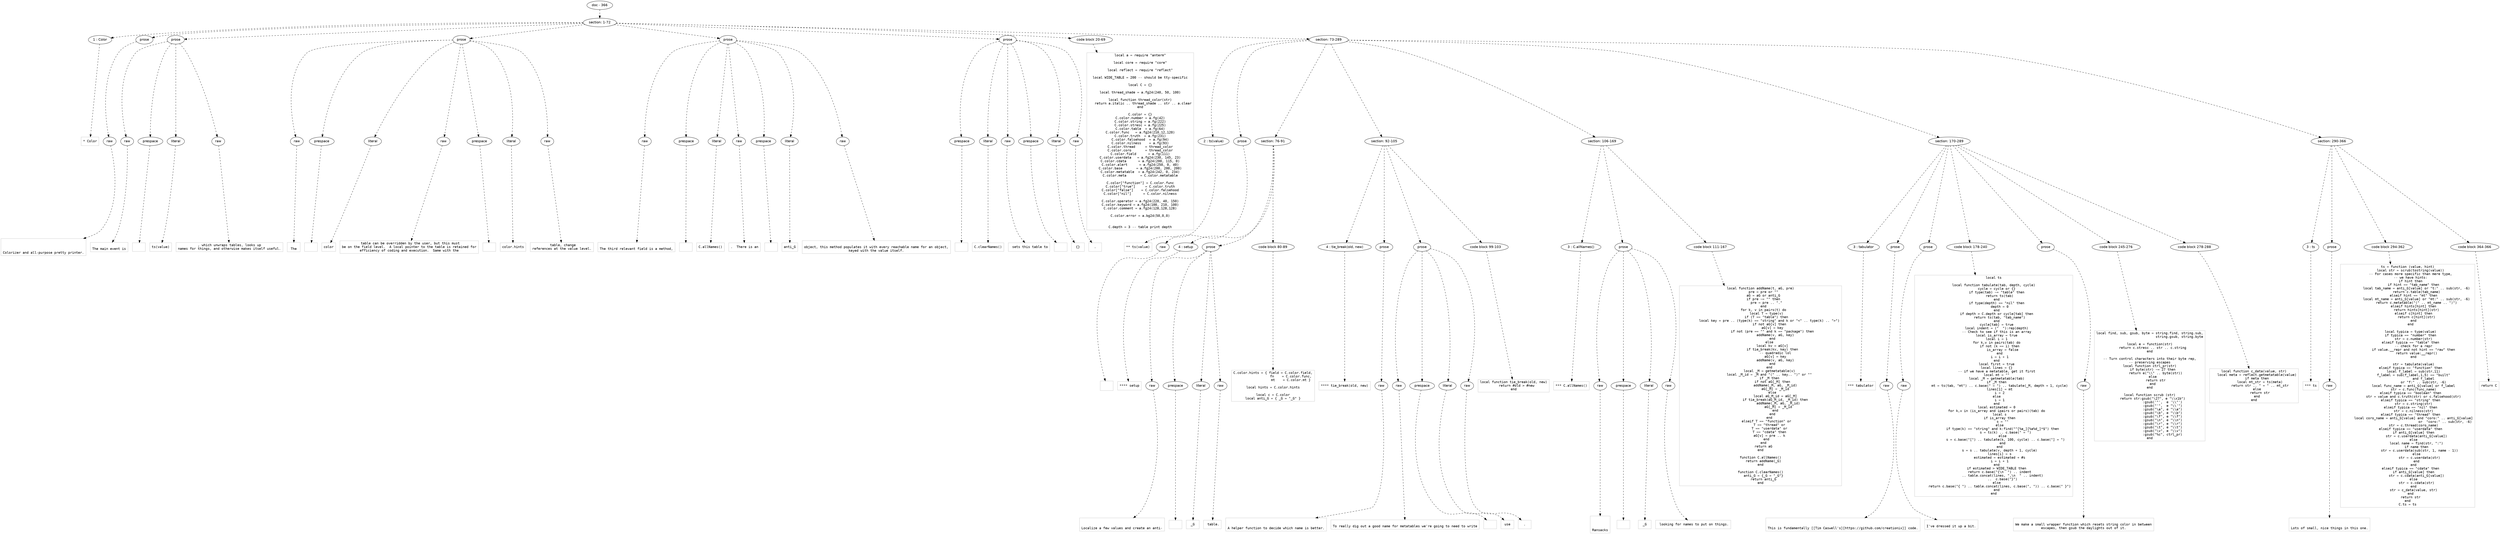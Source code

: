 digraph lpegNode {

node [fontname=Helvetica]
edge [style=dashed]

doc_0 [label="doc - 366"]


doc_0 -> { section_1}
{rank=same; section_1}

section_1 [label="section: 1-72"]


// END RANK doc_0

section_1 -> { header_2 prose_3 prose_4 prose_5 prose_6 prose_7 codeblock_8 section_9}
{rank=same; header_2 prose_3 prose_4 prose_5 prose_6 prose_7 codeblock_8 section_9}

header_2 [label="1 : Color"]

prose_3 [label="prose"]

prose_4 [label="prose"]

prose_5 [label="prose"]

prose_6 [label="prose"]

prose_7 [label="prose"]

codeblock_8 [label="code block 20-69"]

section_9 [label="section: 73-289"]


// END RANK section_1

header_2 -> leaf_10
leaf_10  [color=Gray,shape=rectangle,fontname=Inconsolata,label="* Color"]
// END RANK header_2

prose_3 -> { raw_11}
{rank=same; raw_11}

raw_11 [label="raw"]


// END RANK prose_3

raw_11 -> leaf_12
leaf_12  [color=Gray,shape=rectangle,fontname=Inconsolata,label="


Colorizer and all-purpose pretty printer.
"]
// END RANK raw_11

prose_4 -> { raw_13 prespace_14 literal_15 raw_16}
{rank=same; raw_13 prespace_14 literal_15 raw_16}

raw_13 [label="raw"]

prespace_14 [label="prespace"]

literal_15 [label="literal"]

raw_16 [label="raw"]


// END RANK prose_4

raw_13 -> leaf_17
leaf_17  [color=Gray,shape=rectangle,fontname=Inconsolata,label="
The main event is"]
// END RANK raw_13

prespace_14 -> leaf_18
leaf_18  [color=Gray,shape=rectangle,fontname=Inconsolata,label=" "]
// END RANK prespace_14

literal_15 -> leaf_19
leaf_19  [color=Gray,shape=rectangle,fontname=Inconsolata,label="ts(value)"]
// END RANK literal_15

raw_16 -> leaf_20
leaf_20  [color=Gray,shape=rectangle,fontname=Inconsolata,label=", which unwraps tables, looks up
names for things, and otherwise makes itself useful.
"]
// END RANK raw_16

prose_5 -> { raw_21 prespace_22 literal_23 raw_24 prespace_25 literal_26 raw_27}
{rank=same; raw_21 prespace_22 literal_23 raw_24 prespace_25 literal_26 raw_27}

raw_21 [label="raw"]

prespace_22 [label="prespace"]

literal_23 [label="literal"]

raw_24 [label="raw"]

prespace_25 [label="prespace"]

literal_26 [label="literal"]

raw_27 [label="raw"]


// END RANK prose_5

raw_21 -> leaf_28
leaf_28  [color=Gray,shape=rectangle,fontname=Inconsolata,label="
The"]
// END RANK raw_21

prespace_22 -> leaf_29
leaf_29  [color=Gray,shape=rectangle,fontname=Inconsolata,label=" "]
// END RANK prespace_22

literal_23 -> leaf_30
leaf_30  [color=Gray,shape=rectangle,fontname=Inconsolata,label="color"]
// END RANK literal_23

raw_24 -> leaf_31
leaf_31  [color=Gray,shape=rectangle,fontname=Inconsolata,label=" table can be overridden by the user, but this must
be on the field level.  A local pointer to the table is retained for
efficiency of coding and execution.  Same with the"]
// END RANK raw_24

prespace_25 -> leaf_32
leaf_32  [color=Gray,shape=rectangle,fontname=Inconsolata,label=" "]
// END RANK prespace_25

literal_26 -> leaf_33
leaf_33  [color=Gray,shape=rectangle,fontname=Inconsolata,label="color.hints"]
// END RANK literal_26

raw_27 -> leaf_34
leaf_34  [color=Gray,shape=rectangle,fontname=Inconsolata,label=" table, change
references at the value level.
"]
// END RANK raw_27

prose_6 -> { raw_35 prespace_36 literal_37 raw_38 prespace_39 literal_40 raw_41}
{rank=same; raw_35 prespace_36 literal_37 raw_38 prespace_39 literal_40 raw_41}

raw_35 [label="raw"]

prespace_36 [label="prespace"]

literal_37 [label="literal"]

raw_38 [label="raw"]

prespace_39 [label="prespace"]

literal_40 [label="literal"]

raw_41 [label="raw"]


// END RANK prose_6

raw_35 -> leaf_42
leaf_42  [color=Gray,shape=rectangle,fontname=Inconsolata,label="
The third relevant field is a method,"]
// END RANK raw_35

prespace_36 -> leaf_43
leaf_43  [color=Gray,shape=rectangle,fontname=Inconsolata,label=" "]
// END RANK prespace_36

literal_37 -> leaf_44
leaf_44  [color=Gray,shape=rectangle,fontname=Inconsolata,label="C.allNames()"]
// END RANK literal_37

raw_38 -> leaf_45
leaf_45  [color=Gray,shape=rectangle,fontname=Inconsolata,label=".  There is an"]
// END RANK raw_38

prespace_39 -> leaf_46
leaf_46  [color=Gray,shape=rectangle,fontname=Inconsolata,label=" "]
// END RANK prespace_39

literal_40 -> leaf_47
leaf_47  [color=Gray,shape=rectangle,fontname=Inconsolata,label="anti_G"]
// END RANK literal_40

raw_41 -> leaf_48
leaf_48  [color=Gray,shape=rectangle,fontname=Inconsolata,label="
object, this method populates it with every reachable name for an object,
keyed with the value itself.
"]
// END RANK raw_41

prose_7 -> { prespace_49 literal_50 raw_51 prespace_52 literal_53 raw_54}
{rank=same; prespace_49 literal_50 raw_51 prespace_52 literal_53 raw_54}

prespace_49 [label="prespace"]

literal_50 [label="literal"]

raw_51 [label="raw"]

prespace_52 [label="prespace"]

literal_53 [label="literal"]

raw_54 [label="raw"]


// END RANK prose_7

prespace_49 -> leaf_55
leaf_55  [color=Gray,shape=rectangle,fontname=Inconsolata,label=""]
// END RANK prespace_49

literal_50 -> leaf_56
leaf_56  [color=Gray,shape=rectangle,fontname=Inconsolata,label="C.clearNames()"]
// END RANK literal_50

raw_51 -> leaf_57
leaf_57  [color=Gray,shape=rectangle,fontname=Inconsolata,label=" sets this table to"]
// END RANK raw_51

prespace_52 -> leaf_58
leaf_58  [color=Gray,shape=rectangle,fontname=Inconsolata,label=" "]
// END RANK prespace_52

literal_53 -> leaf_59
leaf_59  [color=Gray,shape=rectangle,fontname=Inconsolata,label="{}"]
// END RANK literal_53

raw_54 -> leaf_60
leaf_60  [color=Gray,shape=rectangle,fontname=Inconsolata,label=".
"]
// END RANK raw_54

codeblock_8 -> leaf_61
leaf_61  [color=Gray,shape=rectangle,fontname=Inconsolata,label="local a = require \"anterm\"

local core = require \"core\"

local reflect = require \"reflect\"

local WIDE_TABLE = 200 -- should be tty-specific

local C = {}

local thread_shade = a.fg24(240, 50, 100)

local function thread_color(str)
   return a.italic .. thread_shade .. str .. a.clear
end

C.color = {}
C.color.number = a.fg(42)
C.color.string = a.fg(222)
C.color.stresc = a.fg(225)
C.color.table  = a.fg(64)
C.color.func   = a.fg24(210,12,120)
C.color.truth  = a.fg(231)
C.color.falsehood  = a.fg(94)
C.color.nilness    = a.fg(93)
C.color.thread     = thread_color
C.color.coro       = thread_color
C.color.field      = a.fg(111)
C.color.userdata   = a.fg24(230, 145, 23)
C.color.cdata      = a.fg24(200, 115, 0)
C.color.alert      = a.fg24(250, 0, 40)
C.color.base       = a.fg24(200, 200, 200)
C.color.metatable  = a.fg24(242, 0, 234)
C.color.meta       = C.color.metatable

C.color[\"function\"] = C.color.func
C.color[\"true\"]     = C.color.truth
C.color[\"false\"]    = C.color.falsehood
C.color[\"nil\"]      = C.color.nilness

C.color.operator = a.fg24(220, 40, 150)
C.color.keyword = a.fg24(100, 210, 100)
C.color.comment = a.fg24(128,128,128)

C.color.error = a.bg24(50,0,0)


C.depth = 3 -- table print depth"]
// END RANK codeblock_8

section_9 -> { header_62 prose_63 section_64 section_65 section_66 section_67 section_68}
{rank=same; header_62 prose_63 section_64 section_65 section_66 section_67 section_68}

header_62 [label="2 : ts(value)"]

prose_63 [label="prose"]

section_64 [label="section: 76-91"]

section_65 [label="section: 92-105"]

section_66 [label="section: 106-169"]

section_67 [label="section: 170-289"]

section_68 [label="section: 290-366"]


// END RANK section_9

header_62 -> leaf_69
leaf_69  [color=Gray,shape=rectangle,fontname=Inconsolata,label="** ts(value)"]
// END RANK header_62

prose_63 -> { raw_70}
{rank=same; raw_70}

raw_70 [label="raw"]


// END RANK prose_63

raw_70 -> leaf_71
leaf_71  [color=Gray,shape=rectangle,fontname=Inconsolata,label="

"]
// END RANK raw_70

section_64 -> { header_72 prose_73 codeblock_74}
{rank=same; header_72 prose_73 codeblock_74}

header_72 [label="4 : setup"]

prose_73 [label="prose"]

codeblock_74 [label="code block 80-89"]


// END RANK section_64

header_72 -> leaf_75
leaf_75  [color=Gray,shape=rectangle,fontname=Inconsolata,label="**** setup"]
// END RANK header_72

prose_73 -> { raw_76 prespace_77 literal_78 raw_79}
{rank=same; raw_76 prespace_77 literal_78 raw_79}

raw_76 [label="raw"]

prespace_77 [label="prespace"]

literal_78 [label="literal"]

raw_79 [label="raw"]


// END RANK prose_73

raw_76 -> leaf_80
leaf_80  [color=Gray,shape=rectangle,fontname=Inconsolata,label="

Localize a few values and create an anti-"]
// END RANK raw_76

prespace_77 -> leaf_81
leaf_81  [color=Gray,shape=rectangle,fontname=Inconsolata,label=" "]
// END RANK prespace_77

literal_78 -> leaf_82
leaf_82  [color=Gray,shape=rectangle,fontname=Inconsolata,label="_G"]
// END RANK literal_78

raw_79 -> leaf_83
leaf_83  [color=Gray,shape=rectangle,fontname=Inconsolata,label=" table.
"]
// END RANK raw_79

codeblock_74 -> leaf_84
leaf_84  [color=Gray,shape=rectangle,fontname=Inconsolata,label="C.color.hints = { field = C.color.field,
                  fn    = C.color.func,
                  mt    = C.color.mt }

local hints = C.color.hints

local c = C.color
local anti_G = { _G = \"_G\" }"]
// END RANK codeblock_74

section_65 -> { header_85 prose_86 prose_87 codeblock_88}
{rank=same; header_85 prose_86 prose_87 codeblock_88}

header_85 [label="4 : tie_break(old, new)"]

prose_86 [label="prose"]

prose_87 [label="prose"]

codeblock_88 [label="code block 99-103"]


// END RANK section_65

header_85 -> leaf_89
leaf_89  [color=Gray,shape=rectangle,fontname=Inconsolata,label="**** tie_break(old, new)"]
// END RANK header_85

prose_86 -> { raw_90}
{rank=same; raw_90}

raw_90 [label="raw"]


// END RANK prose_86

raw_90 -> leaf_91
leaf_91  [color=Gray,shape=rectangle,fontname=Inconsolata,label="

A helper function to decide which name is better.
"]
// END RANK raw_90

prose_87 -> { raw_92 prespace_93 literal_94 raw_95}
{rank=same; raw_92 prespace_93 literal_94 raw_95}

raw_92 [label="raw"]

prespace_93 [label="prespace"]

literal_94 [label="literal"]

raw_95 [label="raw"]


// END RANK prose_87

raw_92 -> leaf_96
leaf_96  [color=Gray,shape=rectangle,fontname=Inconsolata,label="
To really dig out a good name for metatables we're going to need to write"]
// END RANK raw_92

prespace_93 -> leaf_97
leaf_97  [color=Gray,shape=rectangle,fontname=Inconsolata,label=""]
// END RANK prespace_93

literal_94 -> leaf_98
leaf_98  [color=Gray,shape=rectangle,fontname=Inconsolata,label="use"]
// END RANK literal_94

raw_95 -> leaf_99
leaf_99  [color=Gray,shape=rectangle,fontname=Inconsolata,label=".
"]
// END RANK raw_95

codeblock_88 -> leaf_100
leaf_100  [color=Gray,shape=rectangle,fontname=Inconsolata,label="local function tie_break(old, new)
   return #old > #new
end"]
// END RANK codeblock_88

section_66 -> { header_101 prose_102 codeblock_103}
{rank=same; header_101 prose_102 codeblock_103}

header_101 [label="3 : C.allNames()"]

prose_102 [label="prose"]

codeblock_103 [label="code block 111-167"]


// END RANK section_66

header_101 -> leaf_104
leaf_104  [color=Gray,shape=rectangle,fontname=Inconsolata,label="*** C.allNames()"]
// END RANK header_101

prose_102 -> { raw_105 prespace_106 literal_107 raw_108}
{rank=same; raw_105 prespace_106 literal_107 raw_108}

raw_105 [label="raw"]

prespace_106 [label="prespace"]

literal_107 [label="literal"]

raw_108 [label="raw"]


// END RANK prose_102

raw_105 -> leaf_109
leaf_109  [color=Gray,shape=rectangle,fontname=Inconsolata,label="


Ransacks"]
// END RANK raw_105

prespace_106 -> leaf_110
leaf_110  [color=Gray,shape=rectangle,fontname=Inconsolata,label=" "]
// END RANK prespace_106

literal_107 -> leaf_111
leaf_111  [color=Gray,shape=rectangle,fontname=Inconsolata,label="_G"]
// END RANK literal_107

raw_108 -> leaf_112
leaf_112  [color=Gray,shape=rectangle,fontname=Inconsolata,label=" looking for names to put on things.
"]
// END RANK raw_108

codeblock_103 -> leaf_113
leaf_113  [color=Gray,shape=rectangle,fontname=Inconsolata,label="local function addName(t, aG, pre)
   pre = pre or \"\"
   aG = aG or anti_G
   if pre ~= \"\" then
      pre = pre .. \".\"
   end
   for k, v in pairs(t) do
      local T = type(v)
      if (T == \"table\") then
         local key = pre .. (type(k) == \"string\" and k or \"<\" .. type(k) .. \">\")
         if not aG[v] then
            aG[v] = key
            if not (pre == \"\" and k == \"package\") then
               addName(v, aG, key)
            end
         else
            local kv = aG[v]
            if tie_break(kv, key) then
               -- quadradic lol
               aG[v] = key
               addName(v, aG, key)
            end
         end
         local _M = getmetatable(v)
         local _M_id = _M and \"⟨\" .. key.. \"⟩\" or \"\"
         if _M then
            if not aG[_M] then
               addName(_M, aG, _M_id)
               aG[_M] = _M_id
            else
               local aG_M_id = aG[_M]
               if tie_break(aG_M_id, _M_id) then
                  addName(_M, aG, _M_id)
                  aG[_M] = _M_id
               end
            end
         end
      elseif T == \"function\" or
         T == \"thread\" or
         T == \"userdata\" or
         T == \"cdata\" then
         aG[v] = pre .. k
      end
   end
   return aG
end

function C.allNames()
   return addName(_G)
end

function C.clearNames()
   anti_G = {_G = \"_G\"}
   return anti_G
end"]
// END RANK codeblock_103

section_67 -> { header_114 prose_115 prose_116 codeblock_117 prose_118 codeblock_119 codeblock_120}
{rank=same; header_114 prose_115 prose_116 codeblock_117 prose_118 codeblock_119 codeblock_120}

header_114 [label="3 : tabulator"]

prose_115 [label="prose"]

prose_116 [label="prose"]

codeblock_117 [label="code block 178-240"]

prose_118 [label="prose"]

codeblock_119 [label="code block 245-276"]

codeblock_120 [label="code block 278-288"]


// END RANK section_67

header_114 -> leaf_121
leaf_121  [color=Gray,shape=rectangle,fontname=Inconsolata,label="*** tabulator"]
// END RANK header_114

prose_115 -> { raw_122}
{rank=same; raw_122}

raw_122 [label="raw"]


// END RANK prose_115

raw_122 -> leaf_123
leaf_123  [color=Gray,shape=rectangle,fontname=Inconsolata,label="

This is fundamentally [[Tim Caswell's][https://github.com/creationix]] code.
"]
// END RANK raw_122

prose_116 -> { raw_124}
{rank=same; raw_124}

raw_124 [label="raw"]


// END RANK prose_116

raw_124 -> leaf_125
leaf_125  [color=Gray,shape=rectangle,fontname=Inconsolata,label="
I've dressed it up a bit.
"]
// END RANK raw_124

codeblock_117 -> leaf_126
leaf_126  [color=Gray,shape=rectangle,fontname=Inconsolata,label="local ts

local function tabulate(tab, depth, cycle)
   cycle = cycle or {}
   if type(tab) ~= \"table\" then
      return ts(tab)
   end
   if type(depth) == \"nil\" then
      depth = 0
   end
   if depth > C.depth or cycle[tab] then
      return ts(tab, \"tab_name\")
   end
   cycle[tab] = true
   local indent = (\"  \"):rep(depth)
   -- Check to see if this is an array
   local is_array = true
   local i = 1
   for k,v in pairs(tab) do
      if not (k == i) then
         is_array = false
      end
      i = i + 1
   end
   local first = true
   local lines = {}
   -- if we have a metatable, get it first
   local mt = \"\"
   local _M = getmetatable(tab)
   if _M then
      mt = ts(tab, \"mt\") .. c.base(\" = \") .. tabulate(_M, depth + 1, cycle)
      lines[1] = mt
      i = 2
   else
      i = 1
   end
   local estimated = 0
   for k,v in (is_array and ipairs or pairs)(tab) do
      local s
      if is_array then
         s = \"\"
      else
         if type(k) == \"string\" and k:find(\"^[%a_][%a%d_]*$\") then
            s = ts(k) .. c.base(\" = \")
         else
            s = c.base(\"[\") .. tabulate(k, 100, cycle) .. c.base(\"] = \")
         end
      end
      s = s .. tabulate(v, depth + 1, cycle)
      lines[i] = s
      estimated = estimated + #s
      i = i + 1
   end
   if estimated > WIDE_TABLE then
      return c.base(\"{\\n  \") .. indent
         .. table.concat(lines, \",\\n  \" .. indent)
         ..  c.base(\"}\")
   else
      return c.base(\"{ \") .. table.concat(lines, c.base(\", \")) .. c.base(\" }\")
   end
end"]
// END RANK codeblock_117

prose_118 -> { raw_127}
{rank=same; raw_127}

raw_127 [label="raw"]


// END RANK prose_118

raw_127 -> leaf_128
leaf_128  [color=Gray,shape=rectangle,fontname=Inconsolata,label="
We make a small wrapper function which resets string color in between
escapes, then gsub the daylights out of it.
"]
// END RANK raw_127

codeblock_119 -> leaf_129
leaf_129  [color=Gray,shape=rectangle,fontname=Inconsolata,label="local find, sub, gsub, byte = string.find, string.sub,
                              string.gsub, string.byte

local e = function(str)
   return c.stresc .. str .. c.string
end

-- Turn control characters into their byte rep,
-- preserving escapes
local function ctrl_pr(str)
   if byte(str) ~= 27 then
      return e(\"\\\\\" .. byte(str))
   else
      return str
   end
end

local function scrub (str)
   return str:gsub(\"\\27\", e \"\\\\x1b\")
             :gsub('\"',  e '\\\\\"')
             :gsub(\"'\",  e \"\\\\'\")
             :gsub(\"\\a\", e \"\\\\a\")
             :gsub(\"\\b\", e \"\\\\b\")
             :gsub(\"\\f\", e \"\\\\f\")
             :gsub(\"\\n\", e \"\\\\n\")
             :gsub(\"\\r\", e \"\\\\r\")
             :gsub(\"\\t\", e \"\\\\t\")
             :gsub(\"\\v\", e \"\\\\v\")
             :gsub(\"%c\", ctrl_pr)
end"]
// END RANK codeblock_119

codeblock_120 -> leaf_130
leaf_130  [color=Gray,shape=rectangle,fontname=Inconsolata,label="local function c_data(value, str)
   local meta = reflect.getmetatable(value)
   if meta then
      local mt_str = ts(meta)
      return str .. \" = \" .. mt_str
   else
      return str
   end
end"]
// END RANK codeblock_120

section_68 -> { header_131 prose_132 codeblock_133 codeblock_134}
{rank=same; header_131 prose_132 codeblock_133 codeblock_134}

header_131 [label="3 : ts"]

prose_132 [label="prose"]

codeblock_133 [label="code block 294-362"]

codeblock_134 [label="code block 364-366"]


// END RANK section_68

header_131 -> leaf_135
leaf_135  [color=Gray,shape=rectangle,fontname=Inconsolata,label="*** ts"]
// END RANK header_131

prose_132 -> { raw_136}
{rank=same; raw_136}

raw_136 [label="raw"]


// END RANK prose_132

raw_136 -> leaf_137
leaf_137  [color=Gray,shape=rectangle,fontname=Inconsolata,label="

Lots of small, nice things in this one.
"]
// END RANK raw_136

codeblock_133 -> leaf_138
leaf_138  [color=Gray,shape=rectangle,fontname=Inconsolata,label="ts = function (value, hint)
   local str = scrub(tostring(value))
   -- For cases more specific than mere type,
   -- we have hints:
   if hint then
      if hint == \"tab_name\" then
         local tab_name = anti_G[value] or \"t:\" .. sub(str, -6)
         return c.table(tab_name)
      elseif hint == \"mt\" then
         local mt_name = anti_G[value] or \"mt:\" .. sub(str, -6)
         return c.metatable(\"⟨\" .. mt_name .. \"⟩\")
      elseif hints[hint] then
         return hints[hint](str)
      elseif c[hint] then
         return c[hint](str)
      end
   end

   local typica = type(value)
   if typica == \"number\" then
      str = c.number(str)
   elseif typica == \"table\" then
      -- check for a repr
      if value.__repr and not hint == \"raw\" then
         return value:__repr()
      end

      str = tabulate(value)
   elseif typica == \"function\" then
      local f_label = sub(str,11)
      f_label = sub(f_label,1,5) == \"built\"
                and f_label
                or \"f:\" .. sub(str, -6)
      local func_name = anti_G[value] or f_label
      str = c.func(func_name)
   elseif typica == \"boolean\" then
      str = value and c.truth(str) or c.falsehood(str)
   elseif typica == \"string\" then
      str = c.string(str)
   elseif typica == \"nil\" then
      str = c.nilness(str)
   elseif typica == \"thread\" then
      local coro_name = anti_G[value] and \"coro:\" .. anti_G[value]
                                      or  \"coro:\" .. sub(str, -6)
      str = c.thread(coro_name)
   elseif typica == \"userdata\" then
      if anti_G[value] then
         str = c.userdata(anti_G[value])
      else
         local name = find(str, \":\")
         if name then
            str = c.userdata(sub(str, 1, name - 1))
         else
            str = c.userdata(str)
         end
      end
   elseif typica == \"cdata\" then
      if anti_G[value] then
         str = c.cdata(anti_G[value])
      else
         str = c.cdata(str)
      end
      str = c_data(value, str)
   end
   return str
end
C.ts = ts"]
// END RANK codeblock_133

codeblock_134 -> leaf_139
leaf_139  [color=Gray,shape=rectangle,fontname=Inconsolata,label="return C"]
// END RANK codeblock_134


}
